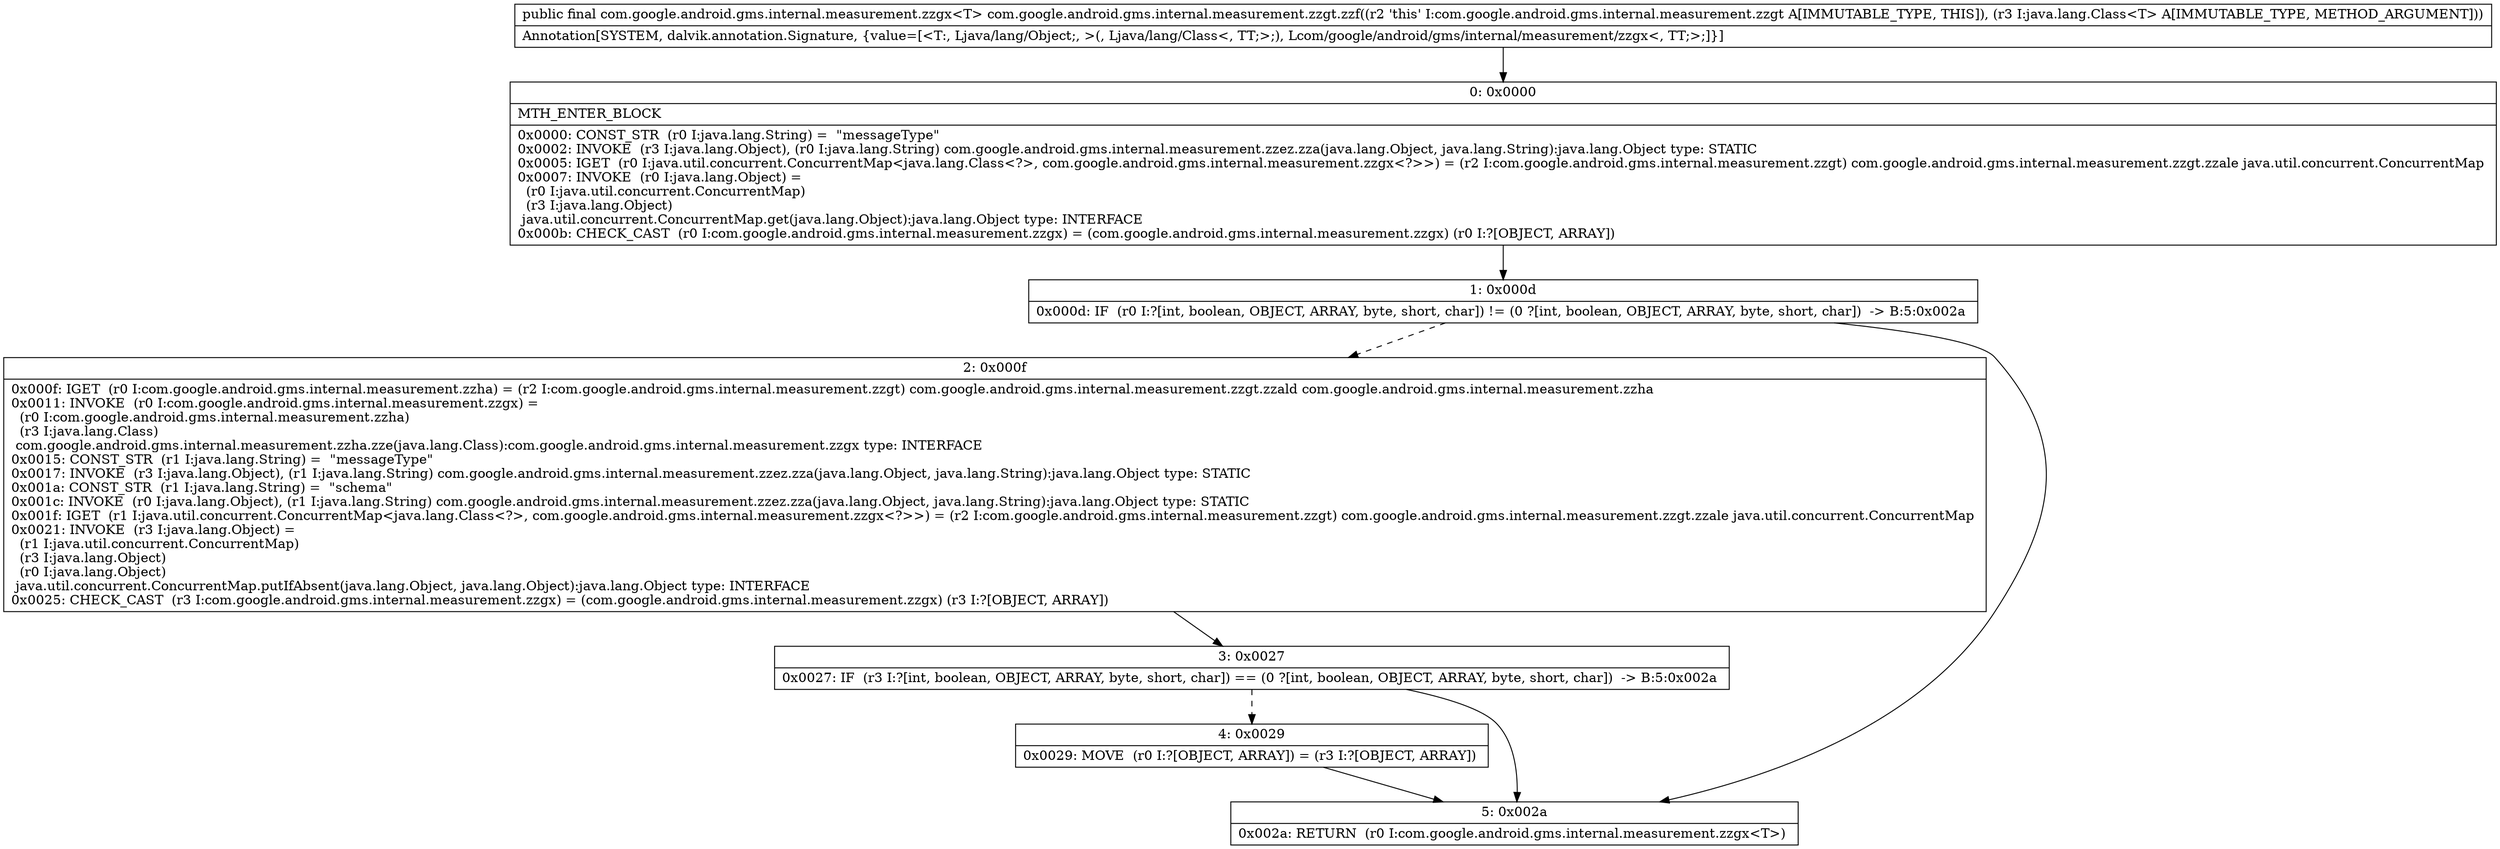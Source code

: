 digraph "CFG forcom.google.android.gms.internal.measurement.zzgt.zzf(Ljava\/lang\/Class;)Lcom\/google\/android\/gms\/internal\/measurement\/zzgx;" {
Node_0 [shape=record,label="{0\:\ 0x0000|MTH_ENTER_BLOCK\l|0x0000: CONST_STR  (r0 I:java.lang.String) =  \"messageType\" \l0x0002: INVOKE  (r3 I:java.lang.Object), (r0 I:java.lang.String) com.google.android.gms.internal.measurement.zzez.zza(java.lang.Object, java.lang.String):java.lang.Object type: STATIC \l0x0005: IGET  (r0 I:java.util.concurrent.ConcurrentMap\<java.lang.Class\<?\>, com.google.android.gms.internal.measurement.zzgx\<?\>\>) = (r2 I:com.google.android.gms.internal.measurement.zzgt) com.google.android.gms.internal.measurement.zzgt.zzale java.util.concurrent.ConcurrentMap \l0x0007: INVOKE  (r0 I:java.lang.Object) = \l  (r0 I:java.util.concurrent.ConcurrentMap)\l  (r3 I:java.lang.Object)\l java.util.concurrent.ConcurrentMap.get(java.lang.Object):java.lang.Object type: INTERFACE \l0x000b: CHECK_CAST  (r0 I:com.google.android.gms.internal.measurement.zzgx) = (com.google.android.gms.internal.measurement.zzgx) (r0 I:?[OBJECT, ARRAY]) \l}"];
Node_1 [shape=record,label="{1\:\ 0x000d|0x000d: IF  (r0 I:?[int, boolean, OBJECT, ARRAY, byte, short, char]) != (0 ?[int, boolean, OBJECT, ARRAY, byte, short, char])  \-\> B:5:0x002a \l}"];
Node_2 [shape=record,label="{2\:\ 0x000f|0x000f: IGET  (r0 I:com.google.android.gms.internal.measurement.zzha) = (r2 I:com.google.android.gms.internal.measurement.zzgt) com.google.android.gms.internal.measurement.zzgt.zzald com.google.android.gms.internal.measurement.zzha \l0x0011: INVOKE  (r0 I:com.google.android.gms.internal.measurement.zzgx) = \l  (r0 I:com.google.android.gms.internal.measurement.zzha)\l  (r3 I:java.lang.Class)\l com.google.android.gms.internal.measurement.zzha.zze(java.lang.Class):com.google.android.gms.internal.measurement.zzgx type: INTERFACE \l0x0015: CONST_STR  (r1 I:java.lang.String) =  \"messageType\" \l0x0017: INVOKE  (r3 I:java.lang.Object), (r1 I:java.lang.String) com.google.android.gms.internal.measurement.zzez.zza(java.lang.Object, java.lang.String):java.lang.Object type: STATIC \l0x001a: CONST_STR  (r1 I:java.lang.String) =  \"schema\" \l0x001c: INVOKE  (r0 I:java.lang.Object), (r1 I:java.lang.String) com.google.android.gms.internal.measurement.zzez.zza(java.lang.Object, java.lang.String):java.lang.Object type: STATIC \l0x001f: IGET  (r1 I:java.util.concurrent.ConcurrentMap\<java.lang.Class\<?\>, com.google.android.gms.internal.measurement.zzgx\<?\>\>) = (r2 I:com.google.android.gms.internal.measurement.zzgt) com.google.android.gms.internal.measurement.zzgt.zzale java.util.concurrent.ConcurrentMap \l0x0021: INVOKE  (r3 I:java.lang.Object) = \l  (r1 I:java.util.concurrent.ConcurrentMap)\l  (r3 I:java.lang.Object)\l  (r0 I:java.lang.Object)\l java.util.concurrent.ConcurrentMap.putIfAbsent(java.lang.Object, java.lang.Object):java.lang.Object type: INTERFACE \l0x0025: CHECK_CAST  (r3 I:com.google.android.gms.internal.measurement.zzgx) = (com.google.android.gms.internal.measurement.zzgx) (r3 I:?[OBJECT, ARRAY]) \l}"];
Node_3 [shape=record,label="{3\:\ 0x0027|0x0027: IF  (r3 I:?[int, boolean, OBJECT, ARRAY, byte, short, char]) == (0 ?[int, boolean, OBJECT, ARRAY, byte, short, char])  \-\> B:5:0x002a \l}"];
Node_4 [shape=record,label="{4\:\ 0x0029|0x0029: MOVE  (r0 I:?[OBJECT, ARRAY]) = (r3 I:?[OBJECT, ARRAY]) \l}"];
Node_5 [shape=record,label="{5\:\ 0x002a|0x002a: RETURN  (r0 I:com.google.android.gms.internal.measurement.zzgx\<T\>) \l}"];
MethodNode[shape=record,label="{public final com.google.android.gms.internal.measurement.zzgx\<T\> com.google.android.gms.internal.measurement.zzgt.zzf((r2 'this' I:com.google.android.gms.internal.measurement.zzgt A[IMMUTABLE_TYPE, THIS]), (r3 I:java.lang.Class\<T\> A[IMMUTABLE_TYPE, METHOD_ARGUMENT]))  | Annotation[SYSTEM, dalvik.annotation.Signature, \{value=[\<T:, Ljava\/lang\/Object;, \>(, Ljava\/lang\/Class\<, TT;\>;), Lcom\/google\/android\/gms\/internal\/measurement\/zzgx\<, TT;\>;]\}]\l}"];
MethodNode -> Node_0;
Node_0 -> Node_1;
Node_1 -> Node_2[style=dashed];
Node_1 -> Node_5;
Node_2 -> Node_3;
Node_3 -> Node_4[style=dashed];
Node_3 -> Node_5;
Node_4 -> Node_5;
}

